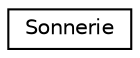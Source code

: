 digraph "Graphe hiérarchique des classes"
{
  edge [fontname="Helvetica",fontsize="10",labelfontname="Helvetica",labelfontsize="10"];
  node [fontname="Helvetica",fontsize="10",shape=record];
  rankdir="LR";
  Node0 [label="Sonnerie",height=0.2,width=0.4,color="black", fillcolor="white", style="filled",URL="$class_sonnerie.html"];
}
